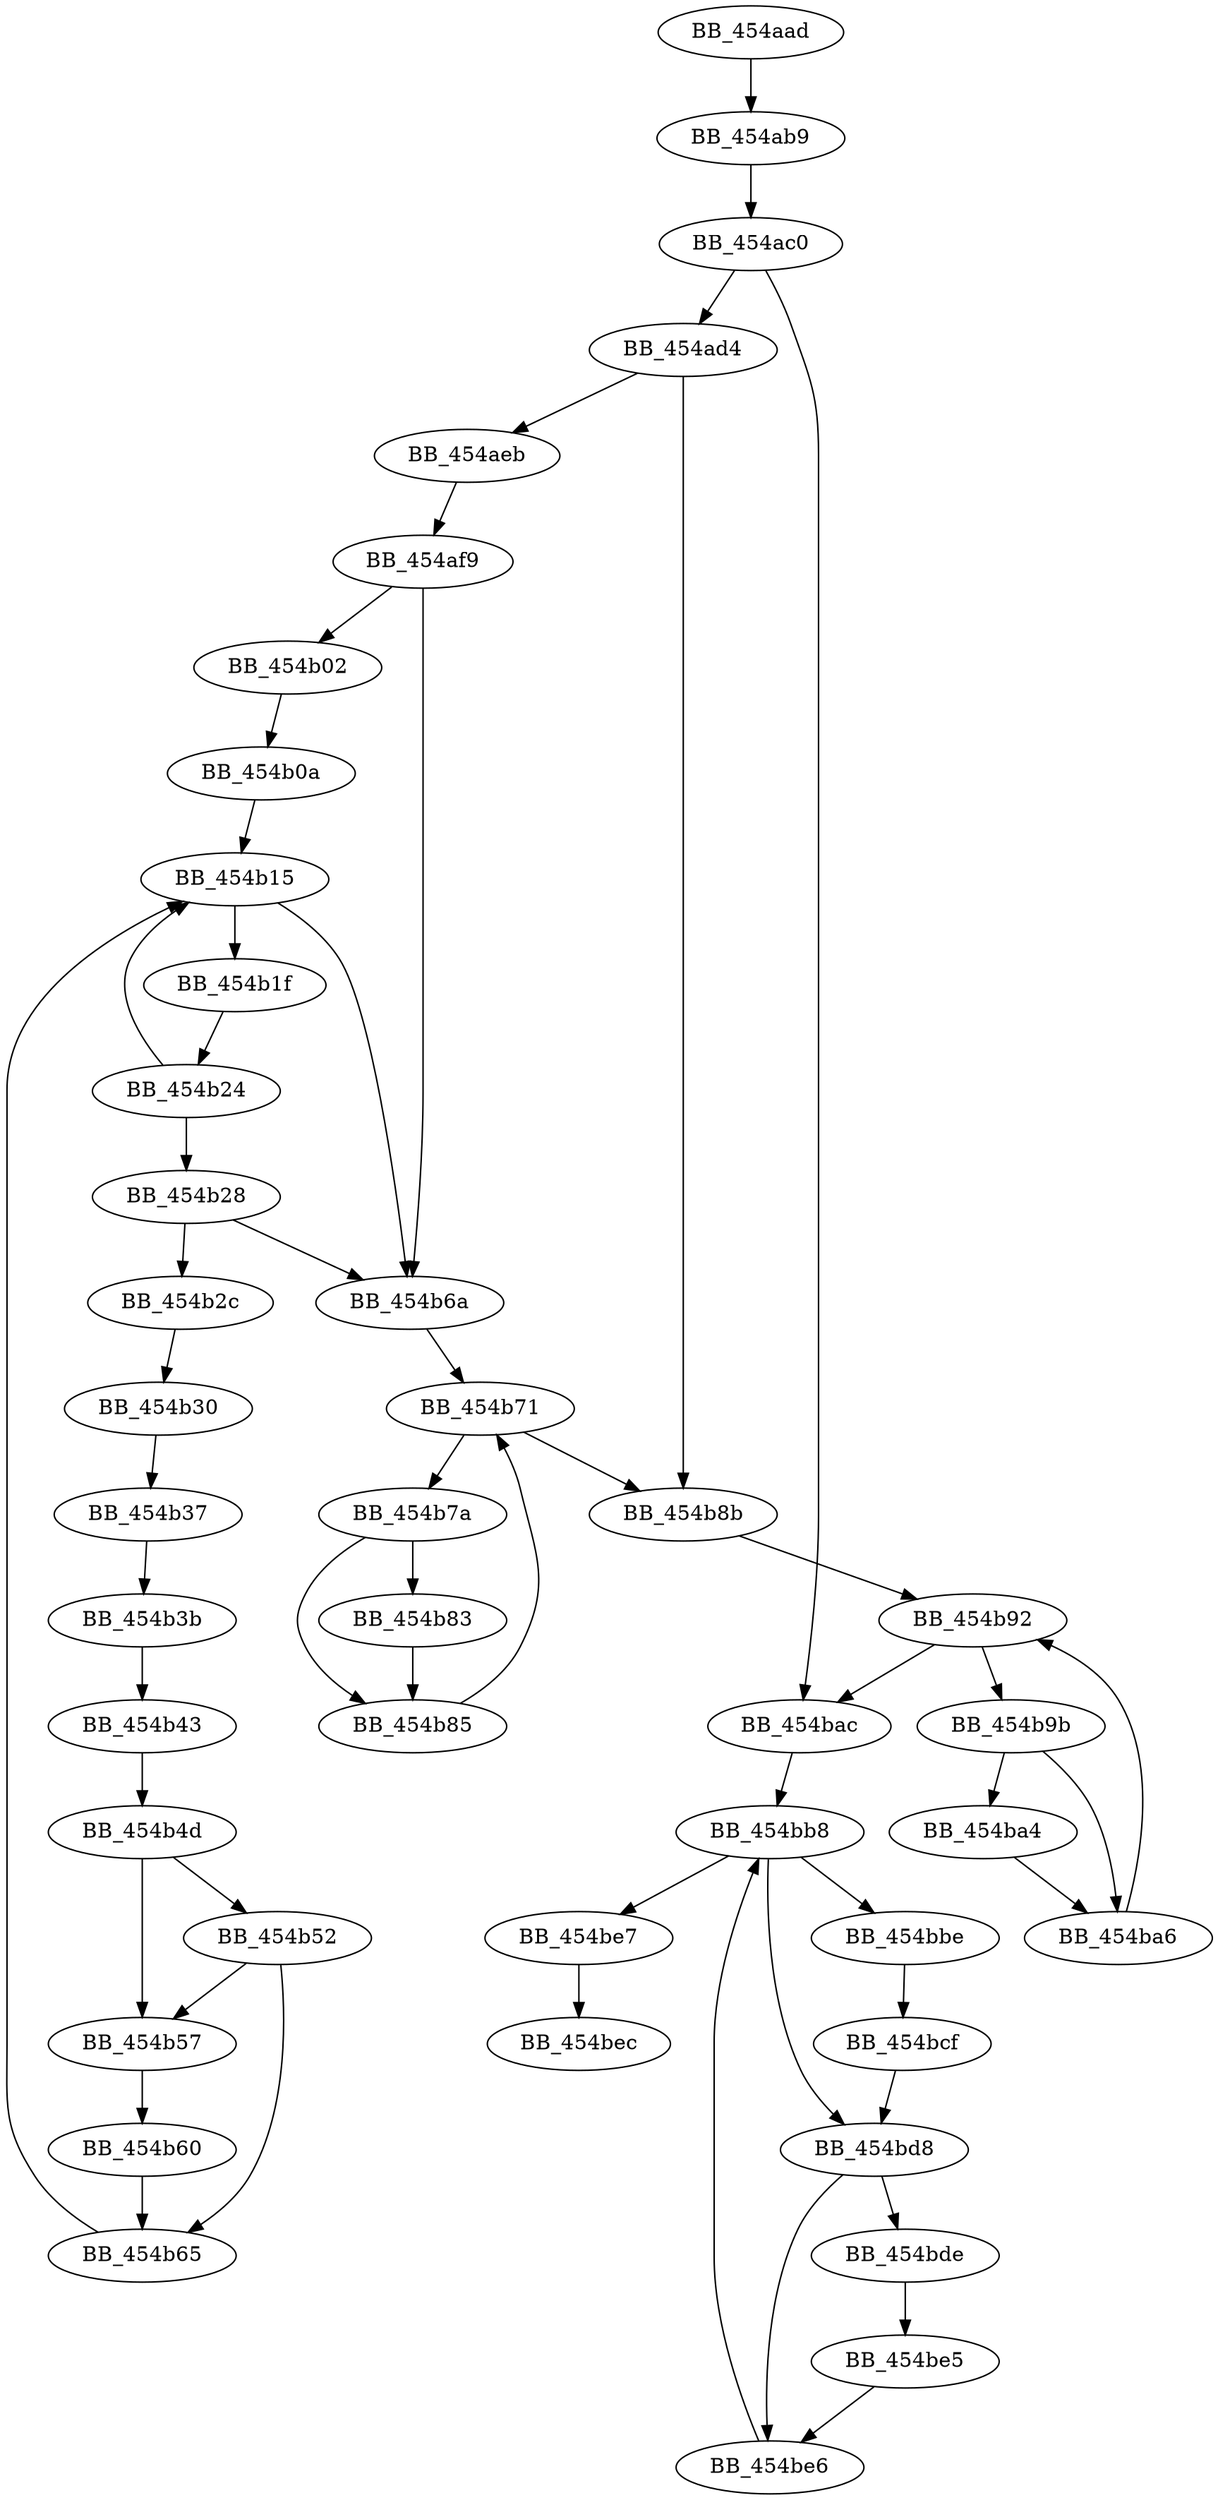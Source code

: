 DiGraph sub_454AAD{
BB_454aad->BB_454ab9
BB_454ab9->BB_454ac0
BB_454ac0->BB_454ad4
BB_454ac0->BB_454bac
BB_454ad4->BB_454aeb
BB_454ad4->BB_454b8b
BB_454aeb->BB_454af9
BB_454af9->BB_454b02
BB_454af9->BB_454b6a
BB_454b02->BB_454b0a
BB_454b0a->BB_454b15
BB_454b15->BB_454b1f
BB_454b15->BB_454b6a
BB_454b1f->BB_454b24
BB_454b24->BB_454b15
BB_454b24->BB_454b28
BB_454b28->BB_454b2c
BB_454b28->BB_454b6a
BB_454b2c->BB_454b30
BB_454b30->BB_454b37
BB_454b37->BB_454b3b
BB_454b3b->BB_454b43
BB_454b43->BB_454b4d
BB_454b4d->BB_454b52
BB_454b4d->BB_454b57
BB_454b52->BB_454b57
BB_454b52->BB_454b65
BB_454b57->BB_454b60
BB_454b60->BB_454b65
BB_454b65->BB_454b15
BB_454b6a->BB_454b71
BB_454b71->BB_454b7a
BB_454b71->BB_454b8b
BB_454b7a->BB_454b83
BB_454b7a->BB_454b85
BB_454b83->BB_454b85
BB_454b85->BB_454b71
BB_454b8b->BB_454b92
BB_454b92->BB_454b9b
BB_454b92->BB_454bac
BB_454b9b->BB_454ba4
BB_454b9b->BB_454ba6
BB_454ba4->BB_454ba6
BB_454ba6->BB_454b92
BB_454bac->BB_454bb8
BB_454bb8->BB_454bbe
BB_454bb8->BB_454bd8
BB_454bb8->BB_454be7
BB_454bbe->BB_454bcf
BB_454bcf->BB_454bd8
BB_454bd8->BB_454bde
BB_454bd8->BB_454be6
BB_454bde->BB_454be5
BB_454be5->BB_454be6
BB_454be6->BB_454bb8
BB_454be7->BB_454bec
}

